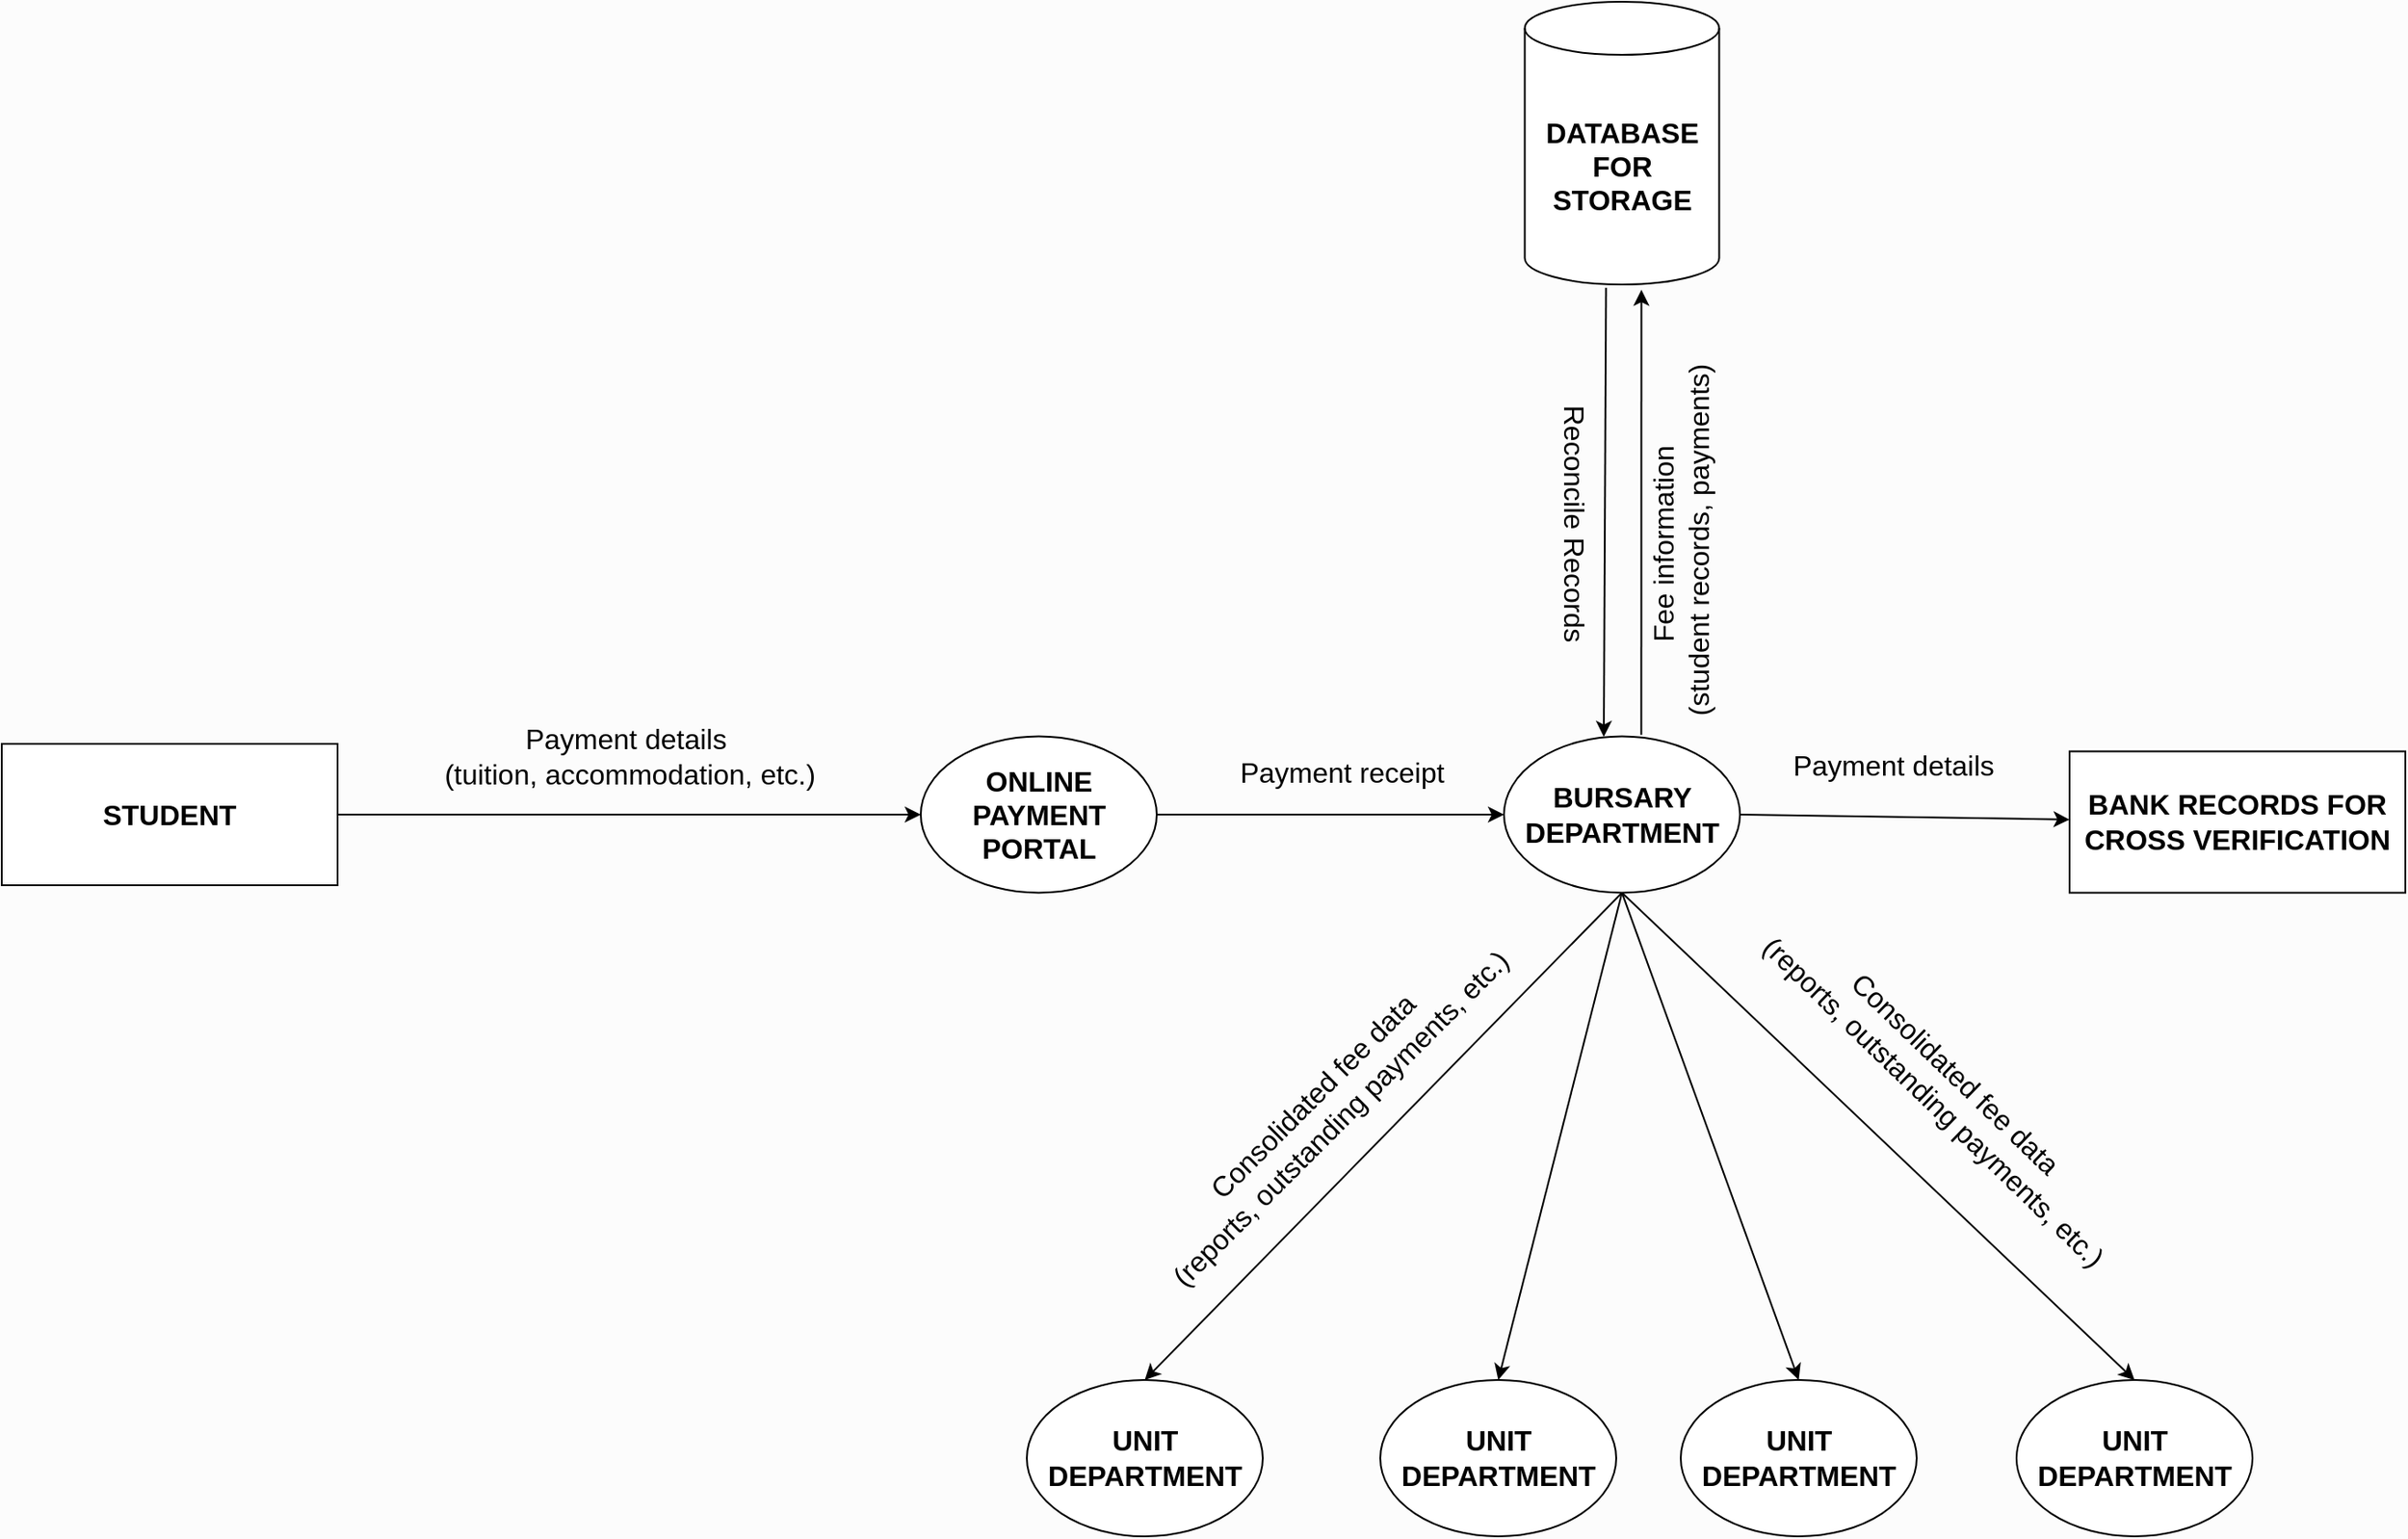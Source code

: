 <mxfile version="24.8.0">
  <diagram name="Page-1" id="fwvs4iFDCrs0Pi2SV4-E">
    <mxGraphModel dx="1687" dy="2094" grid="1" gridSize="10" guides="1" tooltips="1" connect="1" arrows="1" fold="1" page="1" pageScale="1" pageWidth="827" pageHeight="1169" background="#FCFCFC" math="0" shadow="0">
      <root>
        <mxCell id="0" />
        <mxCell id="1" parent="0" />
        <mxCell id="7MzRE1XrLqYPuFOFrTI6-1" value="&lt;b&gt;&lt;font style=&quot;font-size: 16px;&quot;&gt;STUDENT&lt;/font&gt;&lt;/b&gt;" style="rounded=0;whiteSpace=wrap;html=1;" parent="1" vertex="1">
          <mxGeometry x="30" y="70" width="190" height="80" as="geometry" />
        </mxCell>
        <mxCell id="dlNBPW3jmc3Tmm9AQNGS-6" value="" style="endArrow=classic;html=1;rounded=0;entryX=0;entryY=0.5;entryDx=0;entryDy=0;exitX=1;exitY=0.5;exitDx=0;exitDy=0;" parent="1" edge="1" target="dlNBPW3jmc3Tmm9AQNGS-17" source="7MzRE1XrLqYPuFOFrTI6-1">
          <mxGeometry width="50" height="50" relative="1" as="geometry">
            <mxPoint x="240" y="110" as="sourcePoint" />
            <mxPoint x="540" y="110" as="targetPoint" />
          </mxGeometry>
        </mxCell>
        <mxCell id="dlNBPW3jmc3Tmm9AQNGS-7" value="Payment details&amp;nbsp;&lt;div&gt;(tuition, accommodation, etc.)&lt;/div&gt;" style="text;html=1;align=center;verticalAlign=middle;resizable=0;points=[];autosize=1;strokeColor=none;fillColor=none;rotation=0;fontSize=16;" parent="1" vertex="1">
          <mxGeometry x="270" y="52" width="230" height="50" as="geometry" />
        </mxCell>
        <mxCell id="dlNBPW3jmc3Tmm9AQNGS-17" value="&lt;span style=&quot;font-size: 16px; font-weight: 700;&quot;&gt;ONLINE PAYMENT PORTAL&lt;/span&gt;" style="ellipse;whiteSpace=wrap;html=1;" parent="1" vertex="1">
          <mxGeometry x="550" y="65.75" width="133.5" height="88.5" as="geometry" />
        </mxCell>
        <mxCell id="dlNBPW3jmc3Tmm9AQNGS-20" value="" style="endArrow=classic;html=1;rounded=0;exitX=1;exitY=0.5;exitDx=0;exitDy=0;entryX=0;entryY=0.5;entryDx=0;entryDy=0;" parent="1" edge="1" target="dlNBPW3jmc3Tmm9AQNGS-21" source="dlNBPW3jmc3Tmm9AQNGS-17">
          <mxGeometry width="50" height="50" relative="1" as="geometry">
            <mxPoint x="700" y="109.5" as="sourcePoint" />
            <mxPoint x="870" y="110" as="targetPoint" />
          </mxGeometry>
        </mxCell>
        <mxCell id="dlNBPW3jmc3Tmm9AQNGS-21" value="&lt;span style=&quot;font-size: 16px; font-weight: 700;&quot;&gt;BURSARY DEPARTMENT&lt;/span&gt;" style="ellipse;whiteSpace=wrap;html=1;" parent="1" vertex="1">
          <mxGeometry x="880" y="65.75" width="133.5" height="88.5" as="geometry" />
        </mxCell>
        <mxCell id="dlNBPW3jmc3Tmm9AQNGS-22" value="Payment receipt" style="text;html=1;align=center;verticalAlign=middle;resizable=0;points=[];autosize=1;strokeColor=none;fillColor=none;rotation=0;fontSize=16;" parent="1" vertex="1">
          <mxGeometry x="718" y="71" width="140" height="30" as="geometry" />
        </mxCell>
        <mxCell id="dlNBPW3jmc3Tmm9AQNGS-23" value="&lt;b&gt;&lt;font style=&quot;font-size: 16px;&quot;&gt;BANK RECORDS FOR CROSS VERIFICATION&lt;/font&gt;&lt;/b&gt;" style="rounded=0;whiteSpace=wrap;html=1;" parent="1" vertex="1">
          <mxGeometry x="1200" y="74.25" width="190" height="80" as="geometry" />
        </mxCell>
        <mxCell id="dlNBPW3jmc3Tmm9AQNGS-24" value="" style="endArrow=classic;html=1;rounded=0;exitX=1;exitY=0.5;exitDx=0;exitDy=0;" parent="1" edge="1" target="dlNBPW3jmc3Tmm9AQNGS-23" source="dlNBPW3jmc3Tmm9AQNGS-21">
          <mxGeometry width="50" height="50" relative="1" as="geometry">
            <mxPoint x="1020" y="109.5" as="sourcePoint" />
            <mxPoint x="1190" y="110" as="targetPoint" />
          </mxGeometry>
        </mxCell>
        <mxCell id="dlNBPW3jmc3Tmm9AQNGS-25" value="Payment details" style="text;html=1;align=center;verticalAlign=middle;resizable=0;points=[];autosize=1;strokeColor=none;fillColor=none;rotation=0;fontSize=16;" parent="1" vertex="1">
          <mxGeometry x="1030" y="66.75" width="140" height="30" as="geometry" />
        </mxCell>
        <mxCell id="dlNBPW3jmc3Tmm9AQNGS-26" value="" style="endArrow=classic;html=1;rounded=0;exitX=0.582;exitY=-0.01;exitDx=0;exitDy=0;exitPerimeter=0;entryX=0.6;entryY=1.019;entryDx=0;entryDy=0;entryPerimeter=0;" parent="1" edge="1" target="dlNBPW3jmc3Tmm9AQNGS-27" source="dlNBPW3jmc3Tmm9AQNGS-21">
          <mxGeometry width="50" height="50" relative="1" as="geometry">
            <mxPoint x="990" y="30" as="sourcePoint" />
            <mxPoint x="980" y="-90" as="targetPoint" />
          </mxGeometry>
        </mxCell>
        <mxCell id="dlNBPW3jmc3Tmm9AQNGS-27" value="&lt;font style=&quot;font-size: 16px;&quot;&gt;&lt;b&gt;DATABASE&lt;/b&gt;&lt;/font&gt;&lt;div style=&quot;font-size: 16px;&quot;&gt;&lt;font style=&quot;font-size: 16px;&quot;&gt;&lt;b&gt;FOR&lt;/b&gt;&lt;/font&gt;&lt;/div&gt;&lt;div style=&quot;font-size: 16px;&quot;&gt;&lt;font style=&quot;font-size: 16px;&quot;&gt;&lt;b&gt;STORAGE&lt;/b&gt;&lt;/font&gt;&lt;/div&gt;" style="shape=cylinder3;whiteSpace=wrap;html=1;boundedLbl=1;backgroundOutline=1;size=15;" parent="1" vertex="1">
          <mxGeometry x="891.75" y="-350" width="110" height="160" as="geometry" />
        </mxCell>
        <mxCell id="dlNBPW3jmc3Tmm9AQNGS-28" value="&lt;font style=&quot;font-size: 16px;&quot;&gt;Fee information&amp;nbsp;&lt;/font&gt;&lt;div style=&quot;font-size: 16px;&quot;&gt;&lt;font style=&quot;font-size: 16px;&quot;&gt;(student records, payments)&lt;/font&gt;&lt;/div&gt;" style="text;html=1;align=center;verticalAlign=middle;resizable=0;points=[];autosize=1;strokeColor=none;fillColor=none;rotation=-90;fontSize=16;" parent="1" vertex="1">
          <mxGeometry x="870" y="-70" width="220" height="50" as="geometry" />
        </mxCell>
        <mxCell id="dlNBPW3jmc3Tmm9AQNGS-29" value="" style="endArrow=classic;html=1;rounded=0;exitX=0.418;exitY=1.012;exitDx=0;exitDy=0;exitPerimeter=0;entryX=0.423;entryY=0.003;entryDx=0;entryDy=0;entryPerimeter=0;" parent="1" edge="1" target="dlNBPW3jmc3Tmm9AQNGS-21" source="dlNBPW3jmc3Tmm9AQNGS-27">
          <mxGeometry width="50" height="50" relative="1" as="geometry">
            <mxPoint x="930" y="-110" as="sourcePoint" />
            <mxPoint x="940" y="40" as="targetPoint" />
          </mxGeometry>
        </mxCell>
        <mxCell id="dlNBPW3jmc3Tmm9AQNGS-30" value="Reconcile Records" style="text;html=1;align=center;verticalAlign=middle;resizable=0;points=[];autosize=1;strokeColor=none;fillColor=none;rotation=90;fontSize=16;" parent="1" vertex="1">
          <mxGeometry x="840" y="-70" width="160" height="30" as="geometry" />
        </mxCell>
        <mxCell id="BdCQ62IgsXJuuxTbjIfk-1" value="" style="endArrow=classic;html=1;rounded=0;entryX=0.5;entryY=0;entryDx=0;entryDy=0;exitX=0.5;exitY=1;exitDx=0;exitDy=0;" edge="1" parent="1" source="dlNBPW3jmc3Tmm9AQNGS-21" target="BdCQ62IgsXJuuxTbjIfk-4">
          <mxGeometry width="50" height="50" relative="1" as="geometry">
            <mxPoint x="630" y="460" as="sourcePoint" />
            <mxPoint x="720" y="320" as="targetPoint" />
          </mxGeometry>
        </mxCell>
        <mxCell id="BdCQ62IgsXJuuxTbjIfk-4" value="&lt;span style=&quot;font-size: 16px; font-weight: 700;&quot;&gt;UNIT DEPARTMENT&lt;/span&gt;" style="ellipse;whiteSpace=wrap;html=1;" vertex="1" parent="1">
          <mxGeometry x="610" y="430" width="133.5" height="88.5" as="geometry" />
        </mxCell>
        <mxCell id="BdCQ62IgsXJuuxTbjIfk-5" value="&lt;span style=&quot;font-size: 16px; font-weight: 700;&quot;&gt;UNIT DEPARTMENT&lt;/span&gt;" style="ellipse;whiteSpace=wrap;html=1;" vertex="1" parent="1">
          <mxGeometry x="810" y="430" width="133.5" height="88.5" as="geometry" />
        </mxCell>
        <mxCell id="BdCQ62IgsXJuuxTbjIfk-6" value="" style="endArrow=classic;html=1;rounded=0;entryX=0.5;entryY=0;entryDx=0;entryDy=0;exitX=0.5;exitY=1;exitDx=0;exitDy=0;" edge="1" parent="1" source="dlNBPW3jmc3Tmm9AQNGS-21" target="BdCQ62IgsXJuuxTbjIfk-5">
          <mxGeometry width="50" height="50" relative="1" as="geometry">
            <mxPoint x="918" y="156" as="sourcePoint" />
            <mxPoint x="717" y="340" as="targetPoint" />
          </mxGeometry>
        </mxCell>
        <mxCell id="BdCQ62IgsXJuuxTbjIfk-7" value="&lt;span style=&quot;font-size: 16px; font-weight: 700;&quot;&gt;UNIT DEPARTMENT&lt;/span&gt;" style="ellipse;whiteSpace=wrap;html=1;" vertex="1" parent="1">
          <mxGeometry x="980" y="430" width="133.5" height="88.5" as="geometry" />
        </mxCell>
        <mxCell id="BdCQ62IgsXJuuxTbjIfk-8" value="" style="endArrow=classic;html=1;rounded=0;entryX=0.5;entryY=0;entryDx=0;entryDy=0;exitX=0.5;exitY=1;exitDx=0;exitDy=0;" edge="1" parent="1" source="dlNBPW3jmc3Tmm9AQNGS-21" target="BdCQ62IgsXJuuxTbjIfk-7">
          <mxGeometry width="50" height="50" relative="1" as="geometry">
            <mxPoint x="928" y="166" as="sourcePoint" />
            <mxPoint x="877" y="340" as="targetPoint" />
          </mxGeometry>
        </mxCell>
        <mxCell id="BdCQ62IgsXJuuxTbjIfk-9" value="&lt;span style=&quot;font-size: 16px; font-weight: 700;&quot;&gt;UNIT DEPARTMENT&lt;/span&gt;" style="ellipse;whiteSpace=wrap;html=1;" vertex="1" parent="1">
          <mxGeometry x="1170" y="430" width="133.5" height="88.5" as="geometry" />
        </mxCell>
        <mxCell id="BdCQ62IgsXJuuxTbjIfk-11" value="" style="endArrow=classic;html=1;rounded=0;entryX=0.5;entryY=0;entryDx=0;entryDy=0;exitX=0.5;exitY=1;exitDx=0;exitDy=0;" edge="1" parent="1" source="dlNBPW3jmc3Tmm9AQNGS-21" target="BdCQ62IgsXJuuxTbjIfk-9">
          <mxGeometry width="50" height="50" relative="1" as="geometry">
            <mxPoint x="957" y="164" as="sourcePoint" />
            <mxPoint x="1033" y="340" as="targetPoint" />
          </mxGeometry>
        </mxCell>
        <mxCell id="BdCQ62IgsXJuuxTbjIfk-12" value="Consolidated fee data&amp;nbsp;&lt;div&gt;(reports, outstanding payments, etc.)&lt;/div&gt;" style="text;html=1;align=center;verticalAlign=middle;resizable=0;points=[];autosize=1;strokeColor=none;fillColor=none;rotation=-45;fontSize=16;" vertex="1" parent="1">
          <mxGeometry x="640" y="250" width="280" height="50" as="geometry" />
        </mxCell>
        <mxCell id="BdCQ62IgsXJuuxTbjIfk-13" value="Consolidated fee data&amp;nbsp;&lt;div&gt;(reports, outstanding payments, etc.)&lt;/div&gt;" style="text;html=1;align=center;verticalAlign=middle;resizable=0;points=[];autosize=1;strokeColor=none;fillColor=none;rotation=44;fontSize=16;" vertex="1" parent="1">
          <mxGeometry x="990" y="240" width="280" height="50" as="geometry" />
        </mxCell>
      </root>
    </mxGraphModel>
  </diagram>
</mxfile>
